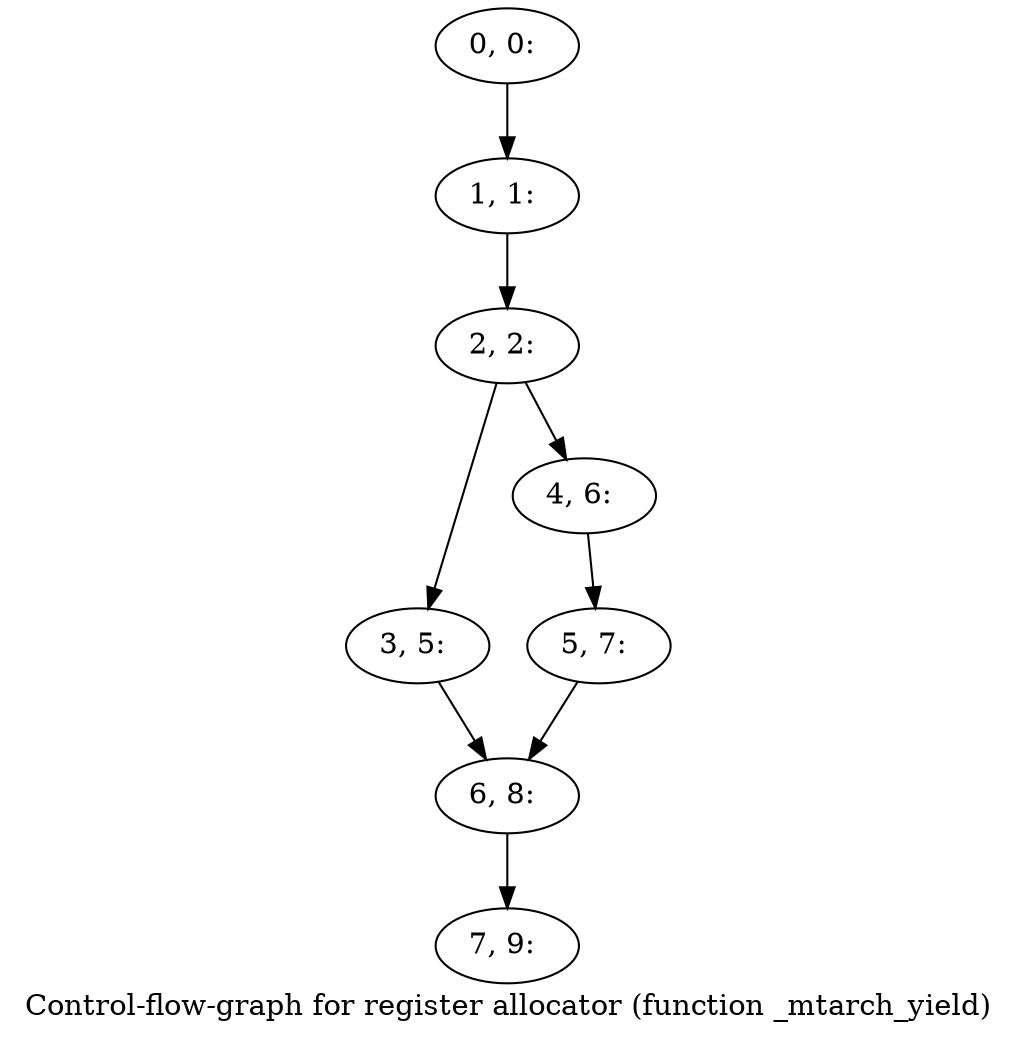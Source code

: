 digraph G {
graph [label="Control-flow-graph for register allocator (function _mtarch_yield)"]
0[label="0, 0: "];
1[label="1, 1: "];
2[label="2, 2: "];
3[label="3, 5: "];
4[label="4, 6: "];
5[label="5, 7: "];
6[label="6, 8: "];
7[label="7, 9: "];
0->1 ;
1->2 ;
2->3 ;
2->4 ;
3->6 ;
4->5 ;
5->6 ;
6->7 ;
}
